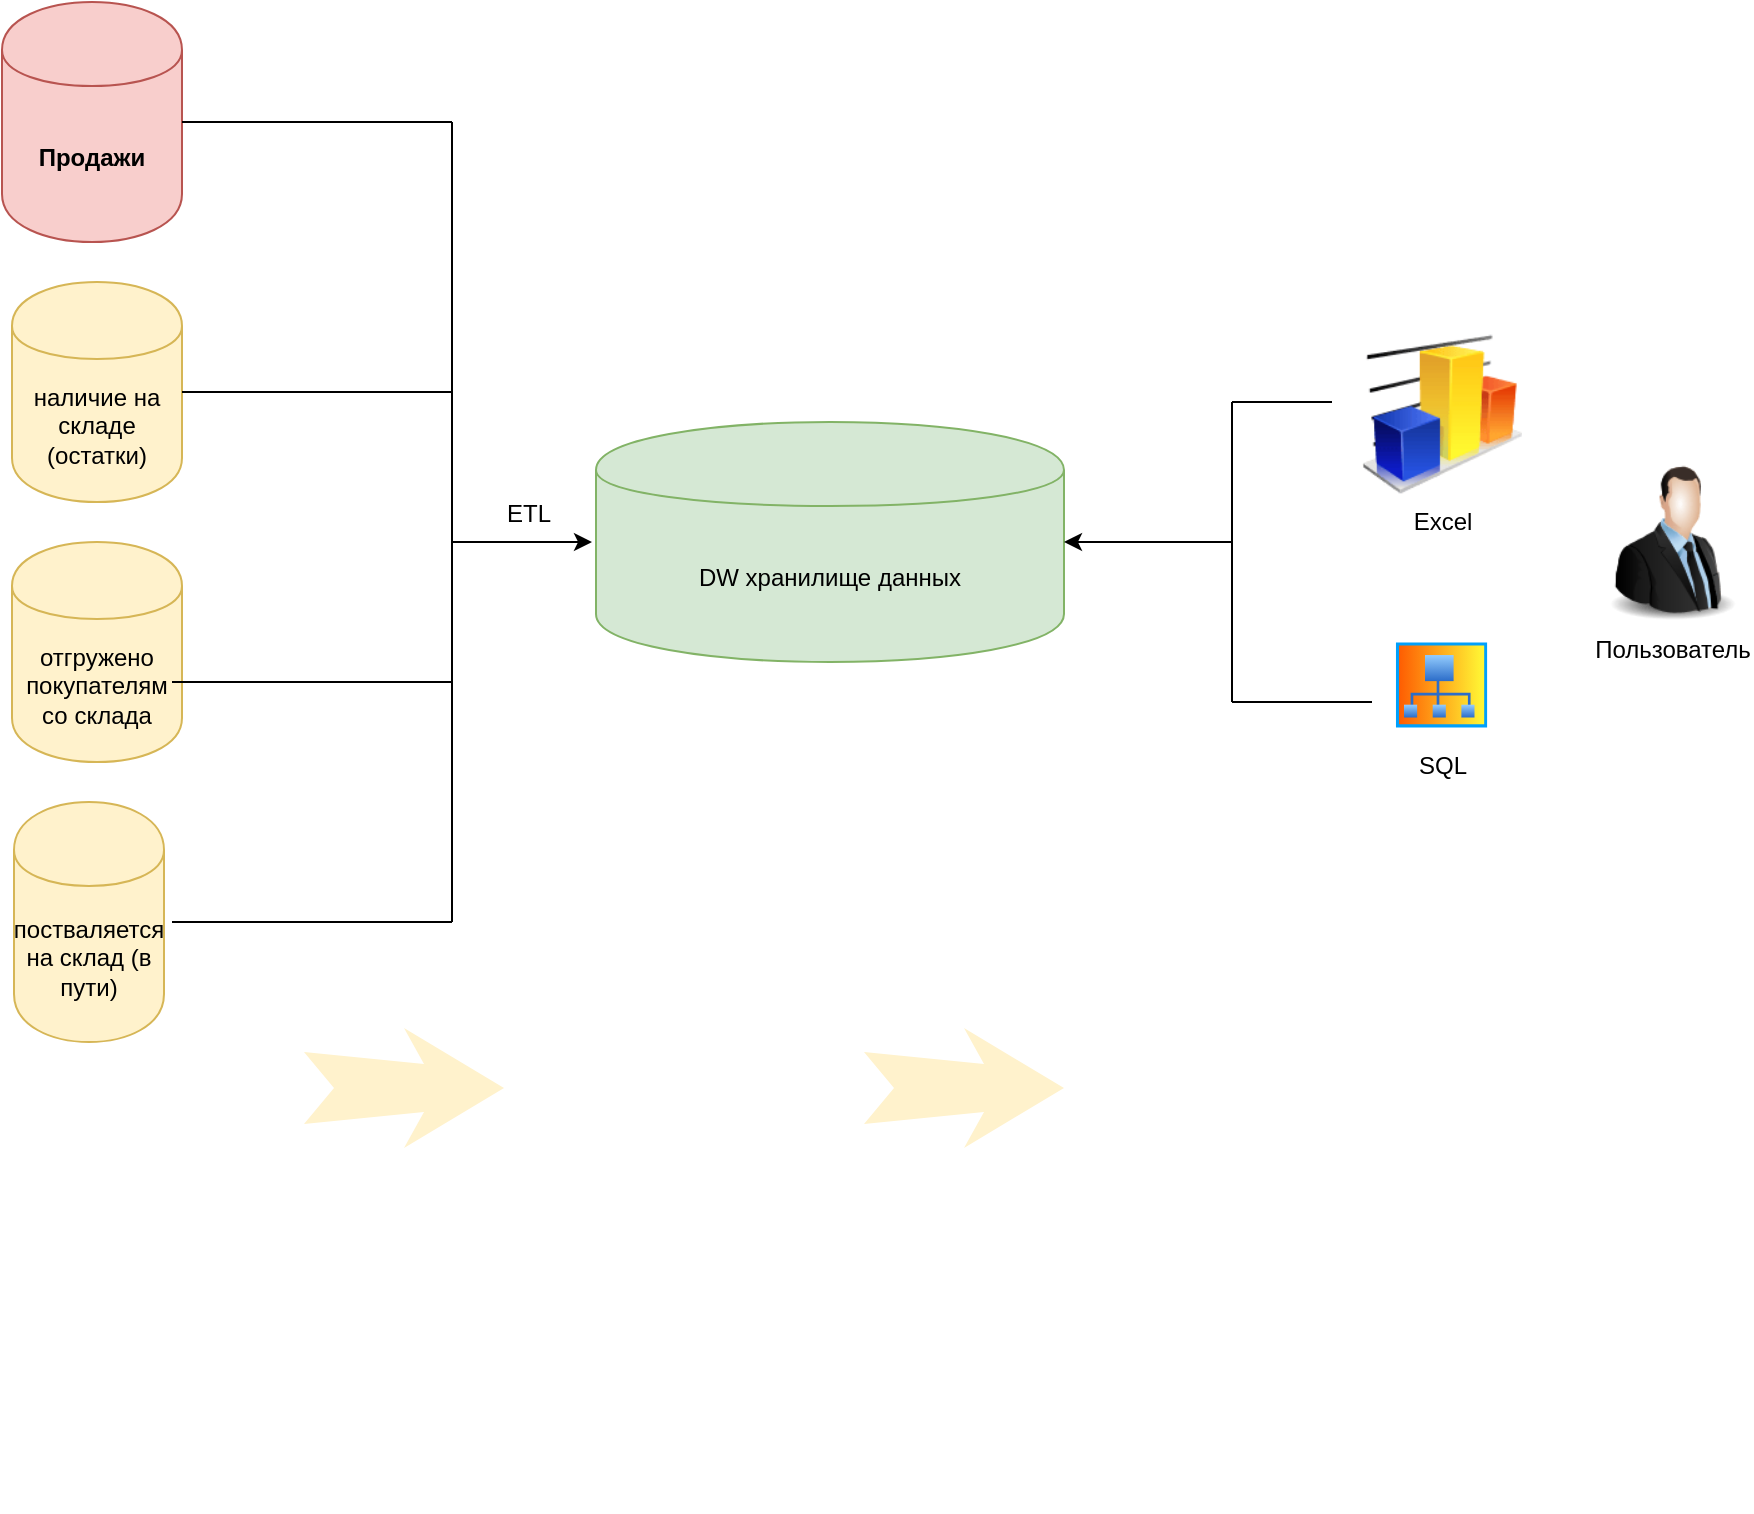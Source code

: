 <mxfile version="13.0.3" type="device"><diagram name="Page-1" id="12e1b939-464a-85fe-373e-61e167be1490"><mxGraphModel dx="851" dy="505" grid="1" gridSize="10" guides="1" tooltips="1" connect="1" arrows="1" fold="1" page="1" pageScale="1.5" pageWidth="1169" pageHeight="826" background="#ffffff" math="0" shadow="0"><root><mxCell id="0"/><mxCell id="1" parent="0"/><mxCell id="60da8b9f42644d3a-3" value="ATTRACT" style="text;html=1;strokeColor=none;fillColor=none;align=center;verticalAlign=middle;whiteSpace=wrap;rounded=0;shadow=0;fontSize=27;fontColor=#FFFFFF;fontStyle=1" parent="1" vertex="1"><mxGeometry x="316" y="425" width="280" height="60" as="geometry"/></mxCell><mxCell id="60da8b9f42644d3a-4" value="Blog&lt;div&gt;Keywords&lt;/div&gt;&lt;div&gt;Social Media&lt;/div&gt;" style="text;html=1;strokeColor=none;fillColor=none;align=center;verticalAlign=middle;whiteSpace=wrap;rounded=0;shadow=0;fontSize=14;fontColor=#FFFFFF;" parent="1" vertex="1"><mxGeometry x="316" y="725" width="280" height="90" as="geometry"/></mxCell><mxCell id="60da8b9f42644d3a-6" value="" style="line;strokeWidth=2;html=1;rounded=0;shadow=0;fontSize=27;align=center;fillColor=none;strokeColor=#FFFFFF;" parent="1" vertex="1"><mxGeometry x="336" y="485" width="240" height="10" as="geometry"/></mxCell><mxCell id="60da8b9f42644d3a-7" value="" style="line;strokeWidth=2;html=1;rounded=0;shadow=0;fontSize=27;align=center;fillColor=none;strokeColor=#FFFFFF;" parent="1" vertex="1"><mxGeometry x="336" y="705" width="240" height="10" as="geometry"/></mxCell><mxCell id="60da8b9f42644d3a-9" value="" style="html=1;shadow=0;dashed=0;align=center;verticalAlign=middle;shape=mxgraph.arrows2.stylisedArrow;dy=0.6;dx=40;notch=15;feather=0.4;rounded=0;strokeWidth=1;fontSize=27;strokeColor=none;fillColor=#fff2cc;" parent="1" vertex="1"><mxGeometry x="406" y="573" width="100" height="60" as="geometry"/></mxCell><mxCell id="60da8b9f42644d3a-18" value="CONVERT" style="text;html=1;strokeColor=none;fillColor=none;align=center;verticalAlign=middle;whiteSpace=wrap;rounded=0;shadow=0;fontSize=27;fontColor=#FFFFFF;fontStyle=1" parent="1" vertex="1"><mxGeometry x="596" y="425" width="280" height="60" as="geometry"/></mxCell><mxCell id="60da8b9f42644d3a-19" value="Forms&lt;div&gt;Calls-to-Action&lt;/div&gt;&lt;div&gt;Landing Pages&lt;/div&gt;" style="text;html=1;strokeColor=none;fillColor=none;align=center;verticalAlign=middle;whiteSpace=wrap;rounded=0;shadow=0;fontSize=14;fontColor=#FFFFFF;" parent="1" vertex="1"><mxGeometry x="596" y="725" width="280" height="90" as="geometry"/></mxCell><mxCell id="60da8b9f42644d3a-20" value="" style="line;strokeWidth=2;html=1;rounded=0;shadow=0;fontSize=27;align=center;fillColor=none;strokeColor=#FFFFFF;" parent="1" vertex="1"><mxGeometry x="616" y="485" width="240" height="10" as="geometry"/></mxCell><mxCell id="60da8b9f42644d3a-21" value="" style="line;strokeWidth=2;html=1;rounded=0;shadow=0;fontSize=27;align=center;fillColor=none;strokeColor=#FFFFFF;" parent="1" vertex="1"><mxGeometry x="616" y="705" width="240" height="10" as="geometry"/></mxCell><mxCell id="60da8b9f42644d3a-23" value="" style="html=1;shadow=0;dashed=0;align=center;verticalAlign=middle;shape=mxgraph.arrows2.stylisedArrow;dy=0.6;dx=40;notch=15;feather=0.4;rounded=0;strokeWidth=1;fontSize=27;strokeColor=none;fillColor=#fff2cc;" parent="1" vertex="1"><mxGeometry x="686" y="573" width="100" height="60" as="geometry"/></mxCell><mxCell id="hjr5CcQeJJUvxuWxFbIH-1" value="&lt;b&gt;Продажи&lt;/b&gt;" style="shape=cylinder;whiteSpace=wrap;html=1;boundedLbl=1;backgroundOutline=1;fillColor=#f8cecc;strokeColor=#b85450;" vertex="1" parent="1"><mxGeometry x="255" y="60" width="90" height="120" as="geometry"/></mxCell><mxCell id="hjr5CcQeJJUvxuWxFbIH-2" value="наличие на складе (остатки)" style="shape=cylinder;whiteSpace=wrap;html=1;boundedLbl=1;backgroundOutline=1;fillColor=#fff2cc;strokeColor=#d6b656;" vertex="1" parent="1"><mxGeometry x="260" y="200" width="85" height="110" as="geometry"/></mxCell><mxCell id="hjr5CcQeJJUvxuWxFbIH-3" value="отгружено покупателям со склада" style="shape=cylinder;whiteSpace=wrap;html=1;boundedLbl=1;backgroundOutline=1;fillColor=#fff2cc;strokeColor=#d6b656;" vertex="1" parent="1"><mxGeometry x="260" y="330" width="85" height="110" as="geometry"/></mxCell><mxCell id="hjr5CcQeJJUvxuWxFbIH-4" value="постваляется на склад (в пути)" style="shape=cylinder;whiteSpace=wrap;html=1;boundedLbl=1;backgroundOutline=1;fillColor=#fff2cc;strokeColor=#d6b656;" vertex="1" parent="1"><mxGeometry x="261" y="460" width="75" height="120" as="geometry"/></mxCell><mxCell id="hjr5CcQeJJUvxuWxFbIH-8" value="" style="endArrow=none;html=1;" edge="1" parent="1"><mxGeometry width="50" height="50" relative="1" as="geometry"><mxPoint x="480" y="520" as="sourcePoint"/><mxPoint x="480" y="120" as="targetPoint"/></mxGeometry></mxCell><mxCell id="hjr5CcQeJJUvxuWxFbIH-9" value="" style="endArrow=none;html=1;exitX=1;exitY=0.5;exitDx=0;exitDy=0;" edge="1" parent="1" source="hjr5CcQeJJUvxuWxFbIH-1"><mxGeometry width="50" height="50" relative="1" as="geometry"><mxPoint x="390" y="160" as="sourcePoint"/><mxPoint x="480" y="120" as="targetPoint"/></mxGeometry></mxCell><mxCell id="hjr5CcQeJJUvxuWxFbIH-10" value="" style="endArrow=none;html=1;exitX=1;exitY=0.5;exitDx=0;exitDy=0;" edge="1" parent="1" source="hjr5CcQeJJUvxuWxFbIH-2"><mxGeometry width="50" height="50" relative="1" as="geometry"><mxPoint x="500" y="380" as="sourcePoint"/><mxPoint x="480" y="255" as="targetPoint"/></mxGeometry></mxCell><mxCell id="hjr5CcQeJJUvxuWxFbIH-11" value="" style="endArrow=none;html=1;" edge="1" parent="1"><mxGeometry width="50" height="50" relative="1" as="geometry"><mxPoint x="340" y="400" as="sourcePoint"/><mxPoint x="480" y="400" as="targetPoint"/></mxGeometry></mxCell><mxCell id="hjr5CcQeJJUvxuWxFbIH-12" value="" style="endArrow=none;html=1;" edge="1" parent="1"><mxGeometry width="50" height="50" relative="1" as="geometry"><mxPoint x="480" y="520" as="sourcePoint"/><mxPoint x="340" y="520" as="targetPoint"/></mxGeometry></mxCell><mxCell id="hjr5CcQeJJUvxuWxFbIH-13" value="" style="endArrow=classic;html=1;" edge="1" parent="1"><mxGeometry width="50" height="50" relative="1" as="geometry"><mxPoint x="480" y="330" as="sourcePoint"/><mxPoint x="550" y="330" as="targetPoint"/></mxGeometry></mxCell><mxCell id="hjr5CcQeJJUvxuWxFbIH-14" value="DW хранилище данных" style="shape=cylinder;whiteSpace=wrap;html=1;boundedLbl=1;backgroundOutline=1;fillColor=#d5e8d4;strokeColor=#82b366;" vertex="1" parent="1"><mxGeometry x="552" y="270" width="234" height="120" as="geometry"/></mxCell><mxCell id="hjr5CcQeJJUvxuWxFbIH-15" value="ETL" style="text;html=1;align=center;verticalAlign=middle;resizable=0;points=[];autosize=1;" vertex="1" parent="1"><mxGeometry x="498" y="306" width="40" height="20" as="geometry"/></mxCell><mxCell id="hjr5CcQeJJUvxuWxFbIH-16" value="Пользователь" style="image;html=1;labelBackgroundColor=#ffffff;image=img/lib/clip_art/people/Suit_Man_128x128.png" vertex="1" parent="1"><mxGeometry x="1050" y="290" width="80" height="80" as="geometry"/></mxCell><mxCell id="hjr5CcQeJJUvxuWxFbIH-17" value="Excel" style="image;html=1;labelBackgroundColor=#ffffff;image=img/lib/clip_art/finance/Graph_128x128.png" vertex="1" parent="1"><mxGeometry x="935" y="226" width="80" height="80" as="geometry"/></mxCell><mxCell id="hjr5CcQeJJUvxuWxFbIH-18" value="SQL" style="aspect=fixed;perimeter=ellipsePerimeter;html=1;align=center;shadow=0;dashed=0;spacingTop=3;image;image=img/lib/active_directory/site_collection.svg;" vertex="1" parent="1"><mxGeometry x="950" y="378" width="50" height="47" as="geometry"/></mxCell><mxCell id="hjr5CcQeJJUvxuWxFbIH-23" value="" style="endArrow=none;html=1;" edge="1" parent="1"><mxGeometry width="50" height="50" relative="1" as="geometry"><mxPoint x="870" y="410" as="sourcePoint"/><mxPoint x="870" y="260" as="targetPoint"/></mxGeometry></mxCell><mxCell id="hjr5CcQeJJUvxuWxFbIH-24" value="" style="endArrow=none;html=1;" edge="1" parent="1"><mxGeometry width="50" height="50" relative="1" as="geometry"><mxPoint x="920" y="260" as="sourcePoint"/><mxPoint x="870" y="260" as="targetPoint"/></mxGeometry></mxCell><mxCell id="hjr5CcQeJJUvxuWxFbIH-25" value="" style="endArrow=none;html=1;" edge="1" parent="1"><mxGeometry width="50" height="50" relative="1" as="geometry"><mxPoint x="940" y="410" as="sourcePoint"/><mxPoint x="870" y="410" as="targetPoint"/></mxGeometry></mxCell><mxCell id="hjr5CcQeJJUvxuWxFbIH-26" value="" style="endArrow=classic;html=1;entryX=1;entryY=0.5;entryDx=0;entryDy=0;" edge="1" parent="1" target="hjr5CcQeJJUvxuWxFbIH-14"><mxGeometry width="50" height="50" relative="1" as="geometry"><mxPoint x="870" y="330" as="sourcePoint"/><mxPoint x="700" y="230" as="targetPoint"/></mxGeometry></mxCell></root></mxGraphModel></diagram></mxfile>